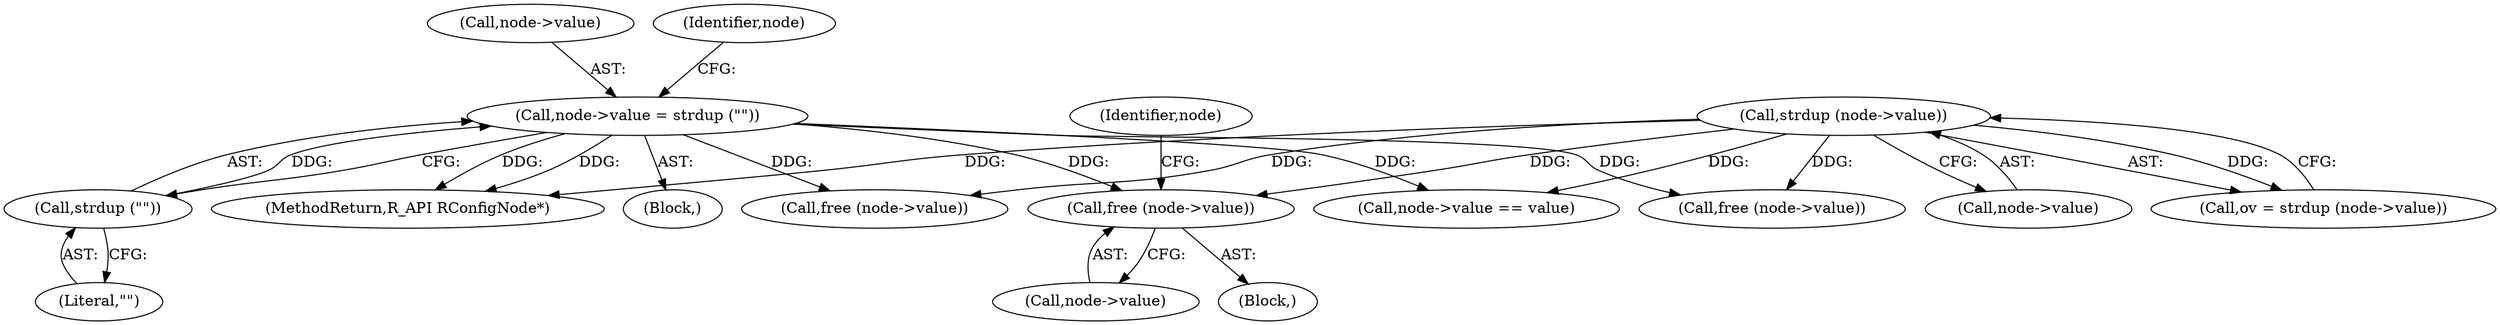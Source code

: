 digraph "0_radare2_f85bc674b2a2256a364fe796351bc1971e106005@API" {
"1000208" [label="(Call,free (node->value))"];
"1000171" [label="(Call,node->value = strdup (\"\"))"];
"1000175" [label="(Call,strdup (\"\"))"];
"1000156" [label="(Call,strdup (node->value))"];
"1000166" [label="(Block,)"];
"1000209" [label="(Call,node->value)"];
"1000172" [label="(Call,node->value)"];
"1000241" [label="(Call,node->value == value)"];
"1000176" [label="(Literal,\"\")"];
"1000157" [label="(Call,node->value)"];
"1000180" [label="(Identifier,node)"];
"1000208" [label="(Call,free (node->value))"];
"1000404" [label="(Call,free (node->value))"];
"1000175" [label="(Call,strdup (\"\"))"];
"1000207" [label="(Block,)"];
"1000223" [label="(Call,free (node->value))"];
"1000156" [label="(Call,strdup (node->value))"];
"1000154" [label="(Call,ov = strdup (node->value))"];
"1000422" [label="(MethodReturn,R_API RConfigNode*)"];
"1000214" [label="(Identifier,node)"];
"1000171" [label="(Call,node->value = strdup (\"\"))"];
"1000208" -> "1000207"  [label="AST: "];
"1000208" -> "1000209"  [label="CFG: "];
"1000209" -> "1000208"  [label="AST: "];
"1000214" -> "1000208"  [label="CFG: "];
"1000171" -> "1000208"  [label="DDG: "];
"1000156" -> "1000208"  [label="DDG: "];
"1000171" -> "1000166"  [label="AST: "];
"1000171" -> "1000175"  [label="CFG: "];
"1000172" -> "1000171"  [label="AST: "];
"1000175" -> "1000171"  [label="AST: "];
"1000180" -> "1000171"  [label="CFG: "];
"1000171" -> "1000422"  [label="DDG: "];
"1000171" -> "1000422"  [label="DDG: "];
"1000175" -> "1000171"  [label="DDG: "];
"1000171" -> "1000223"  [label="DDG: "];
"1000171" -> "1000241"  [label="DDG: "];
"1000171" -> "1000404"  [label="DDG: "];
"1000175" -> "1000176"  [label="CFG: "];
"1000176" -> "1000175"  [label="AST: "];
"1000156" -> "1000154"  [label="AST: "];
"1000156" -> "1000157"  [label="CFG: "];
"1000157" -> "1000156"  [label="AST: "];
"1000154" -> "1000156"  [label="CFG: "];
"1000156" -> "1000422"  [label="DDG: "];
"1000156" -> "1000154"  [label="DDG: "];
"1000156" -> "1000223"  [label="DDG: "];
"1000156" -> "1000241"  [label="DDG: "];
"1000156" -> "1000404"  [label="DDG: "];
}
